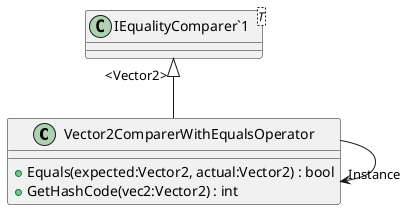 @startuml
class Vector2ComparerWithEqualsOperator {
    + Equals(expected:Vector2, actual:Vector2) : bool
    + GetHashCode(vec2:Vector2) : int
}
class "IEqualityComparer`1"<T> {
}
"IEqualityComparer`1" "<Vector2>" <|-- Vector2ComparerWithEqualsOperator
Vector2ComparerWithEqualsOperator --> "Instance" Vector2ComparerWithEqualsOperator
@enduml
